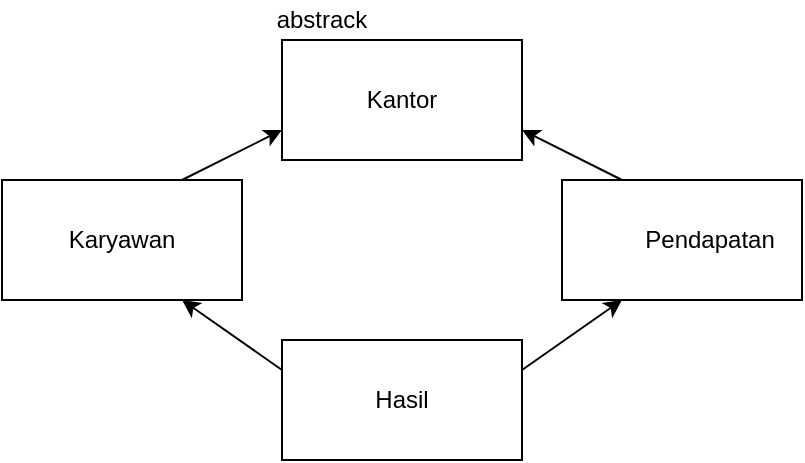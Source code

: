 <mxfile version="14.0.0" type="device"><diagram id="GvrvExcLjCT-fL3tXh5W" name="Page-1"><mxGraphModel dx="723" dy="402" grid="1" gridSize="10" guides="1" tooltips="1" connect="1" arrows="1" fold="1" page="1" pageScale="1" pageWidth="827" pageHeight="1169" math="0" shadow="0"><root><mxCell id="0"/><mxCell id="1" parent="0"/><mxCell id="xo4eJGM83aCioyoa5h4B-1" value="" style="rounded=0;whiteSpace=wrap;html=1;" vertex="1" parent="1"><mxGeometry x="220" y="120" width="120" height="60" as="geometry"/></mxCell><mxCell id="xo4eJGM83aCioyoa5h4B-2" value="Kantor" style="text;html=1;strokeColor=none;fillColor=none;align=center;verticalAlign=middle;whiteSpace=wrap;rounded=0;" vertex="1" parent="1"><mxGeometry x="260" y="140" width="40" height="20" as="geometry"/></mxCell><mxCell id="xo4eJGM83aCioyoa5h4B-3" value="" style="rounded=0;whiteSpace=wrap;html=1;" vertex="1" parent="1"><mxGeometry x="80" y="190" width="120" height="60" as="geometry"/></mxCell><mxCell id="xo4eJGM83aCioyoa5h4B-4" value="" style="rounded=0;whiteSpace=wrap;html=1;" vertex="1" parent="1"><mxGeometry x="360" y="190" width="120" height="60" as="geometry"/></mxCell><mxCell id="xo4eJGM83aCioyoa5h4B-5" value="" style="rounded=0;whiteSpace=wrap;html=1;" vertex="1" parent="1"><mxGeometry x="220" y="270" width="120" height="60" as="geometry"/></mxCell><mxCell id="xo4eJGM83aCioyoa5h4B-6" value="Karyawan" style="text;html=1;strokeColor=none;fillColor=none;align=center;verticalAlign=middle;whiteSpace=wrap;rounded=0;" vertex="1" parent="1"><mxGeometry x="120" y="210" width="40" height="20" as="geometry"/></mxCell><mxCell id="xo4eJGM83aCioyoa5h4B-7" value="Pendapatan" style="text;html=1;strokeColor=none;fillColor=none;align=center;verticalAlign=middle;whiteSpace=wrap;rounded=0;" vertex="1" parent="1"><mxGeometry x="414" y="210" width="40" height="20" as="geometry"/></mxCell><mxCell id="xo4eJGM83aCioyoa5h4B-8" value="Hasil" style="text;html=1;strokeColor=none;fillColor=none;align=center;verticalAlign=middle;whiteSpace=wrap;rounded=0;" vertex="1" parent="1"><mxGeometry x="260" y="290" width="40" height="20" as="geometry"/></mxCell><mxCell id="xo4eJGM83aCioyoa5h4B-9" style="edgeStyle=orthogonalEdgeStyle;rounded=0;orthogonalLoop=1;jettySize=auto;html=1;exitX=0.5;exitY=1;exitDx=0;exitDy=0;" edge="1" parent="1" source="xo4eJGM83aCioyoa5h4B-6" target="xo4eJGM83aCioyoa5h4B-6"><mxGeometry relative="1" as="geometry"/></mxCell><mxCell id="xo4eJGM83aCioyoa5h4B-10" value="" style="endArrow=classic;html=1;entryX=0;entryY=0.75;entryDx=0;entryDy=0;exitX=0.75;exitY=0;exitDx=0;exitDy=0;" edge="1" parent="1" source="xo4eJGM83aCioyoa5h4B-3" target="xo4eJGM83aCioyoa5h4B-1"><mxGeometry width="50" height="50" relative="1" as="geometry"><mxPoint x="184" y="180" as="sourcePoint"/><mxPoint x="240" y="180" as="targetPoint"/></mxGeometry></mxCell><mxCell id="xo4eJGM83aCioyoa5h4B-11" value="" style="endArrow=classic;html=1;entryX=1;entryY=0.75;entryDx=0;entryDy=0;exitX=0.25;exitY=0;exitDx=0;exitDy=0;" edge="1" parent="1" source="xo4eJGM83aCioyoa5h4B-4" target="xo4eJGM83aCioyoa5h4B-1"><mxGeometry width="50" height="50" relative="1" as="geometry"><mxPoint x="370" y="180" as="sourcePoint"/><mxPoint x="420" y="150" as="targetPoint"/></mxGeometry></mxCell><mxCell id="xo4eJGM83aCioyoa5h4B-15" value="abstrack" style="text;html=1;strokeColor=none;fillColor=none;align=center;verticalAlign=middle;whiteSpace=wrap;rounded=0;" vertex="1" parent="1"><mxGeometry x="220" y="100" width="40" height="20" as="geometry"/></mxCell><mxCell id="xo4eJGM83aCioyoa5h4B-16" value="" style="endArrow=classic;html=1;entryX=0.75;entryY=1;entryDx=0;entryDy=0;exitX=0;exitY=0.25;exitDx=0;exitDy=0;" edge="1" parent="1" source="xo4eJGM83aCioyoa5h4B-5" target="xo4eJGM83aCioyoa5h4B-3"><mxGeometry width="50" height="50" relative="1" as="geometry"><mxPoint x="180" y="340" as="sourcePoint"/><mxPoint x="230" y="290" as="targetPoint"/></mxGeometry></mxCell><mxCell id="xo4eJGM83aCioyoa5h4B-17" value="" style="endArrow=classic;html=1;entryX=0.25;entryY=1;entryDx=0;entryDy=0;exitX=1;exitY=0.25;exitDx=0;exitDy=0;" edge="1" parent="1" source="xo4eJGM83aCioyoa5h4B-5" target="xo4eJGM83aCioyoa5h4B-4"><mxGeometry width="50" height="50" relative="1" as="geometry"><mxPoint x="370" y="320" as="sourcePoint"/><mxPoint x="420" y="270" as="targetPoint"/></mxGeometry></mxCell></root></mxGraphModel></diagram></mxfile>